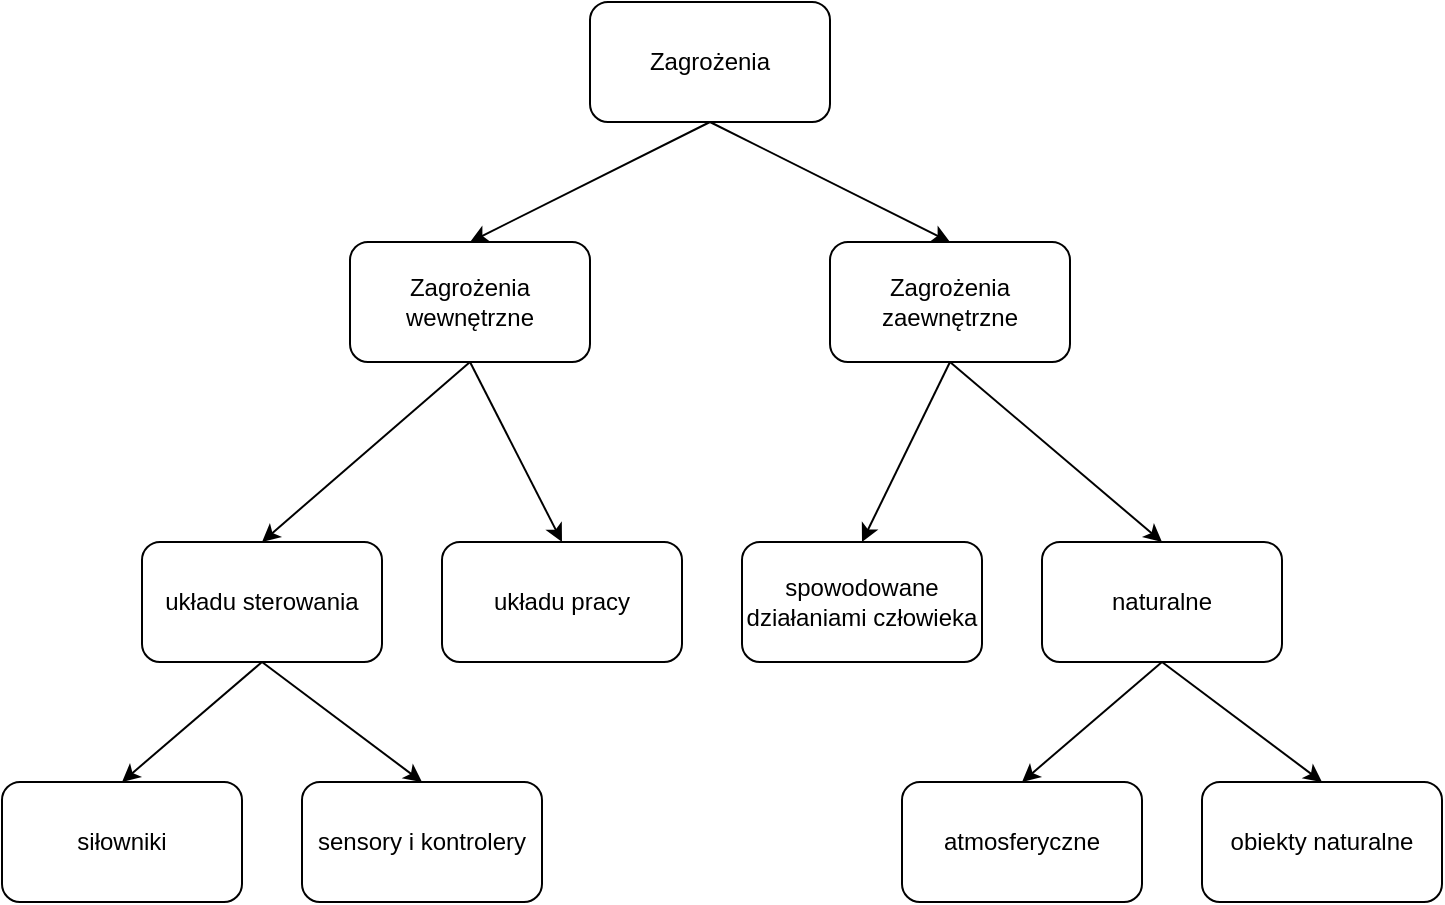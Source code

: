 <mxfile version="20.2.7" type="device"><diagram id="9Afs-A6O6oylfY2Kmv-6" name="Strona-1"><mxGraphModel dx="1038" dy="547" grid="1" gridSize="10" guides="1" tooltips="1" connect="1" arrows="1" fold="1" page="1" pageScale="1" pageWidth="827" pageHeight="1169" math="0" shadow="0"><root><mxCell id="0"/><mxCell id="1" parent="0"/><mxCell id="ENRsZLx0JsMr2n9wN6un-6" value="Zagrożenia" style="rounded=1;whiteSpace=wrap;html=1;" vertex="1" parent="1"><mxGeometry x="354" y="110" width="120" height="60" as="geometry"/></mxCell><mxCell id="ENRsZLx0JsMr2n9wN6un-9" value="Zagrożenia wewnętrzne" style="rounded=1;whiteSpace=wrap;html=1;" vertex="1" parent="1"><mxGeometry x="234" y="230" width="120" height="60" as="geometry"/></mxCell><mxCell id="ENRsZLx0JsMr2n9wN6un-11" value="" style="endArrow=classic;html=1;rounded=0;exitX=0.5;exitY=1;exitDx=0;exitDy=0;entryX=0.5;entryY=0;entryDx=0;entryDy=0;" edge="1" parent="1" source="ENRsZLx0JsMr2n9wN6un-6" target="ENRsZLx0JsMr2n9wN6un-9"><mxGeometry width="50" height="50" relative="1" as="geometry"><mxPoint x="414" y="350" as="sourcePoint"/><mxPoint x="464" y="300" as="targetPoint"/></mxGeometry></mxCell><mxCell id="ENRsZLx0JsMr2n9wN6un-12" value="Zagrożenia zaewnętrzne" style="rounded=1;whiteSpace=wrap;html=1;" vertex="1" parent="1"><mxGeometry x="474" y="230" width="120" height="60" as="geometry"/></mxCell><mxCell id="ENRsZLx0JsMr2n9wN6un-13" value="" style="endArrow=classic;html=1;rounded=0;exitX=0.5;exitY=1;exitDx=0;exitDy=0;entryX=0.5;entryY=0;entryDx=0;entryDy=0;" edge="1" parent="1" source="ENRsZLx0JsMr2n9wN6un-6" target="ENRsZLx0JsMr2n9wN6un-12"><mxGeometry width="50" height="50" relative="1" as="geometry"><mxPoint x="394" y="420" as="sourcePoint"/><mxPoint x="444" y="370" as="targetPoint"/></mxGeometry></mxCell><mxCell id="ENRsZLx0JsMr2n9wN6un-14" value="układu sterowania" style="rounded=1;whiteSpace=wrap;html=1;" vertex="1" parent="1"><mxGeometry x="130" y="380" width="120" height="60" as="geometry"/></mxCell><mxCell id="ENRsZLx0JsMr2n9wN6un-15" value="układu pracy" style="rounded=1;whiteSpace=wrap;html=1;" vertex="1" parent="1"><mxGeometry x="280" y="380" width="120" height="60" as="geometry"/></mxCell><mxCell id="ENRsZLx0JsMr2n9wN6un-17" value="spowodowane działaniami człowieka" style="rounded=1;whiteSpace=wrap;html=1;" vertex="1" parent="1"><mxGeometry x="430" y="380" width="120" height="60" as="geometry"/></mxCell><mxCell id="ENRsZLx0JsMr2n9wN6un-18" value="naturalne" style="rounded=1;whiteSpace=wrap;html=1;" vertex="1" parent="1"><mxGeometry x="580" y="380" width="120" height="60" as="geometry"/></mxCell><mxCell id="ENRsZLx0JsMr2n9wN6un-19" value="" style="endArrow=classic;html=1;rounded=0;exitX=0.5;exitY=1;exitDx=0;exitDy=0;entryX=0.5;entryY=0;entryDx=0;entryDy=0;" edge="1" parent="1" source="ENRsZLx0JsMr2n9wN6un-9" target="ENRsZLx0JsMr2n9wN6un-14"><mxGeometry width="50" height="50" relative="1" as="geometry"><mxPoint x="110" y="220" as="sourcePoint"/><mxPoint x="160" y="170" as="targetPoint"/></mxGeometry></mxCell><mxCell id="ENRsZLx0JsMr2n9wN6un-20" value="" style="endArrow=classic;html=1;rounded=0;exitX=0.5;exitY=1;exitDx=0;exitDy=0;entryX=0.5;entryY=0;entryDx=0;entryDy=0;" edge="1" parent="1" source="ENRsZLx0JsMr2n9wN6un-9" target="ENRsZLx0JsMr2n9wN6un-15"><mxGeometry width="50" height="50" relative="1" as="geometry"><mxPoint x="100" y="250" as="sourcePoint"/><mxPoint x="150" y="200" as="targetPoint"/></mxGeometry></mxCell><mxCell id="ENRsZLx0JsMr2n9wN6un-23" value="" style="endArrow=classic;html=1;rounded=0;exitX=0.5;exitY=1;exitDx=0;exitDy=0;entryX=0.5;entryY=0;entryDx=0;entryDy=0;" edge="1" parent="1" source="ENRsZLx0JsMr2n9wN6un-12" target="ENRsZLx0JsMr2n9wN6un-17"><mxGeometry width="50" height="50" relative="1" as="geometry"><mxPoint x="310" y="330" as="sourcePoint"/><mxPoint x="360" y="280" as="targetPoint"/></mxGeometry></mxCell><mxCell id="ENRsZLx0JsMr2n9wN6un-24" value="" style="endArrow=classic;html=1;rounded=0;exitX=0.5;exitY=1;exitDx=0;exitDy=0;entryX=0.5;entryY=0;entryDx=0;entryDy=0;" edge="1" parent="1" source="ENRsZLx0JsMr2n9wN6un-12" target="ENRsZLx0JsMr2n9wN6un-18"><mxGeometry width="50" height="50" relative="1" as="geometry"><mxPoint x="310" y="330" as="sourcePoint"/><mxPoint x="360" y="280" as="targetPoint"/></mxGeometry></mxCell><mxCell id="ENRsZLx0JsMr2n9wN6un-25" value="siłowniki" style="rounded=1;whiteSpace=wrap;html=1;" vertex="1" parent="1"><mxGeometry x="60" y="500" width="120" height="60" as="geometry"/></mxCell><mxCell id="ENRsZLx0JsMr2n9wN6un-26" value="sensory i kontrolery" style="rounded=1;whiteSpace=wrap;html=1;" vertex="1" parent="1"><mxGeometry x="210" y="500" width="120" height="60" as="geometry"/></mxCell><mxCell id="ENRsZLx0JsMr2n9wN6un-27" value="atmosferyczne" style="rounded=1;whiteSpace=wrap;html=1;" vertex="1" parent="1"><mxGeometry x="510" y="500" width="120" height="60" as="geometry"/></mxCell><mxCell id="ENRsZLx0JsMr2n9wN6un-28" value="obiekty naturalne" style="rounded=1;whiteSpace=wrap;html=1;" vertex="1" parent="1"><mxGeometry x="660" y="500" width="120" height="60" as="geometry"/></mxCell><mxCell id="ENRsZLx0JsMr2n9wN6un-31" value="" style="endArrow=classic;html=1;rounded=0;entryX=0.5;entryY=0;entryDx=0;entryDy=0;exitX=0.5;exitY=1;exitDx=0;exitDy=0;" edge="1" parent="1" source="ENRsZLx0JsMr2n9wN6un-14" target="ENRsZLx0JsMr2n9wN6un-25"><mxGeometry width="50" height="50" relative="1" as="geometry"><mxPoint x="190" y="470" as="sourcePoint"/><mxPoint x="90" y="500" as="targetPoint"/></mxGeometry></mxCell><mxCell id="ENRsZLx0JsMr2n9wN6un-32" value="" style="endArrow=classic;html=1;rounded=0;entryX=0.5;entryY=0;entryDx=0;entryDy=0;exitX=0.5;exitY=1;exitDx=0;exitDy=0;" edge="1" parent="1" source="ENRsZLx0JsMr2n9wN6un-14" target="ENRsZLx0JsMr2n9wN6un-26"><mxGeometry width="50" height="50" relative="1" as="geometry"><mxPoint x="190" y="450" as="sourcePoint"/><mxPoint x="140" y="510" as="targetPoint"/></mxGeometry></mxCell><mxCell id="ENRsZLx0JsMr2n9wN6un-33" value="" style="endArrow=classic;html=1;rounded=0;entryX=0.5;entryY=0;entryDx=0;entryDy=0;exitX=0.5;exitY=1;exitDx=0;exitDy=0;" edge="1" parent="1"><mxGeometry width="50" height="50" relative="1" as="geometry"><mxPoint x="640" y="440" as="sourcePoint"/><mxPoint x="720" y="500" as="targetPoint"/></mxGeometry></mxCell><mxCell id="ENRsZLx0JsMr2n9wN6un-34" value="" style="endArrow=classic;html=1;rounded=0;entryX=0.5;entryY=0;entryDx=0;entryDy=0;exitX=0.5;exitY=1;exitDx=0;exitDy=0;" edge="1" parent="1"><mxGeometry width="50" height="50" relative="1" as="geometry"><mxPoint x="640" y="440" as="sourcePoint"/><mxPoint x="570" y="500" as="targetPoint"/></mxGeometry></mxCell></root></mxGraphModel></diagram></mxfile>